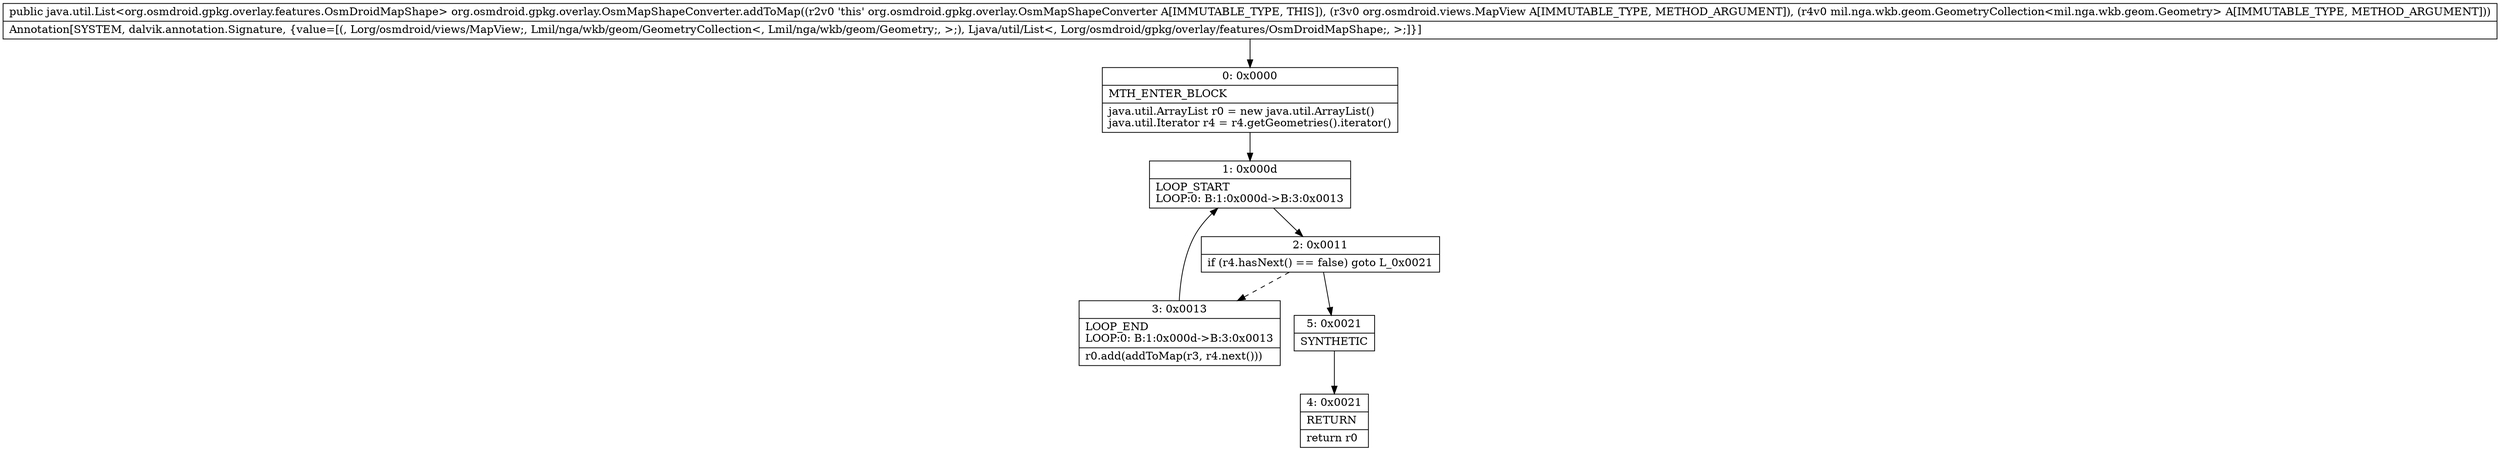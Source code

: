 digraph "CFG fororg.osmdroid.gpkg.overlay.OsmMapShapeConverter.addToMap(Lorg\/osmdroid\/views\/MapView;Lmil\/nga\/wkb\/geom\/GeometryCollection;)Ljava\/util\/List;" {
Node_0 [shape=record,label="{0\:\ 0x0000|MTH_ENTER_BLOCK\l|java.util.ArrayList r0 = new java.util.ArrayList()\ljava.util.Iterator r4 = r4.getGeometries().iterator()\l}"];
Node_1 [shape=record,label="{1\:\ 0x000d|LOOP_START\lLOOP:0: B:1:0x000d\-\>B:3:0x0013\l}"];
Node_2 [shape=record,label="{2\:\ 0x0011|if (r4.hasNext() == false) goto L_0x0021\l}"];
Node_3 [shape=record,label="{3\:\ 0x0013|LOOP_END\lLOOP:0: B:1:0x000d\-\>B:3:0x0013\l|r0.add(addToMap(r3, r4.next()))\l}"];
Node_4 [shape=record,label="{4\:\ 0x0021|RETURN\l|return r0\l}"];
Node_5 [shape=record,label="{5\:\ 0x0021|SYNTHETIC\l}"];
MethodNode[shape=record,label="{public java.util.List\<org.osmdroid.gpkg.overlay.features.OsmDroidMapShape\> org.osmdroid.gpkg.overlay.OsmMapShapeConverter.addToMap((r2v0 'this' org.osmdroid.gpkg.overlay.OsmMapShapeConverter A[IMMUTABLE_TYPE, THIS]), (r3v0 org.osmdroid.views.MapView A[IMMUTABLE_TYPE, METHOD_ARGUMENT]), (r4v0 mil.nga.wkb.geom.GeometryCollection\<mil.nga.wkb.geom.Geometry\> A[IMMUTABLE_TYPE, METHOD_ARGUMENT]))  | Annotation[SYSTEM, dalvik.annotation.Signature, \{value=[(, Lorg\/osmdroid\/views\/MapView;, Lmil\/nga\/wkb\/geom\/GeometryCollection\<, Lmil\/nga\/wkb\/geom\/Geometry;, \>;), Ljava\/util\/List\<, Lorg\/osmdroid\/gpkg\/overlay\/features\/OsmDroidMapShape;, \>;]\}]\l}"];
MethodNode -> Node_0;
Node_0 -> Node_1;
Node_1 -> Node_2;
Node_2 -> Node_3[style=dashed];
Node_2 -> Node_5;
Node_3 -> Node_1;
Node_5 -> Node_4;
}

